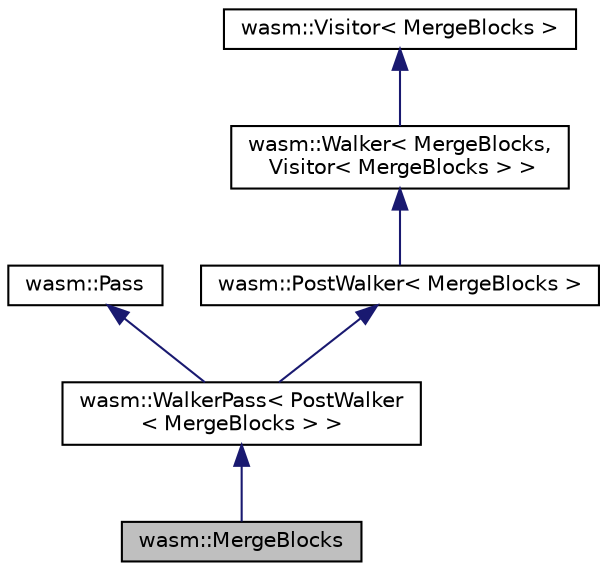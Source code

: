 digraph "wasm::MergeBlocks"
{
  edge [fontname="Helvetica",fontsize="10",labelfontname="Helvetica",labelfontsize="10"];
  node [fontname="Helvetica",fontsize="10",shape=record];
  Node0 [label="wasm::MergeBlocks",height=0.2,width=0.4,color="black", fillcolor="grey75", style="filled", fontcolor="black"];
  Node1 -> Node0 [dir="back",color="midnightblue",fontsize="10",style="solid",fontname="Helvetica"];
  Node1 [label="wasm::WalkerPass\< PostWalker\l\< MergeBlocks \> \>",height=0.2,width=0.4,color="black", fillcolor="white", style="filled",URL="$classwasm_1_1_walker_pass.html"];
  Node2 -> Node1 [dir="back",color="midnightblue",fontsize="10",style="solid",fontname="Helvetica"];
  Node2 [label="wasm::Pass",height=0.2,width=0.4,color="black", fillcolor="white", style="filled",URL="$classwasm_1_1_pass.html"];
  Node3 -> Node1 [dir="back",color="midnightblue",fontsize="10",style="solid",fontname="Helvetica"];
  Node3 [label="wasm::PostWalker\< MergeBlocks \>",height=0.2,width=0.4,color="black", fillcolor="white", style="filled",URL="$structwasm_1_1_post_walker.html"];
  Node4 -> Node3 [dir="back",color="midnightblue",fontsize="10",style="solid",fontname="Helvetica"];
  Node4 [label="wasm::Walker\< MergeBlocks,\l Visitor\< MergeBlocks \> \>",height=0.2,width=0.4,color="black", fillcolor="white", style="filled",URL="$structwasm_1_1_walker.html"];
  Node5 -> Node4 [dir="back",color="midnightblue",fontsize="10",style="solid",fontname="Helvetica"];
  Node5 [label="wasm::Visitor\< MergeBlocks \>",height=0.2,width=0.4,color="black", fillcolor="white", style="filled",URL="$structwasm_1_1_visitor.html"];
}
